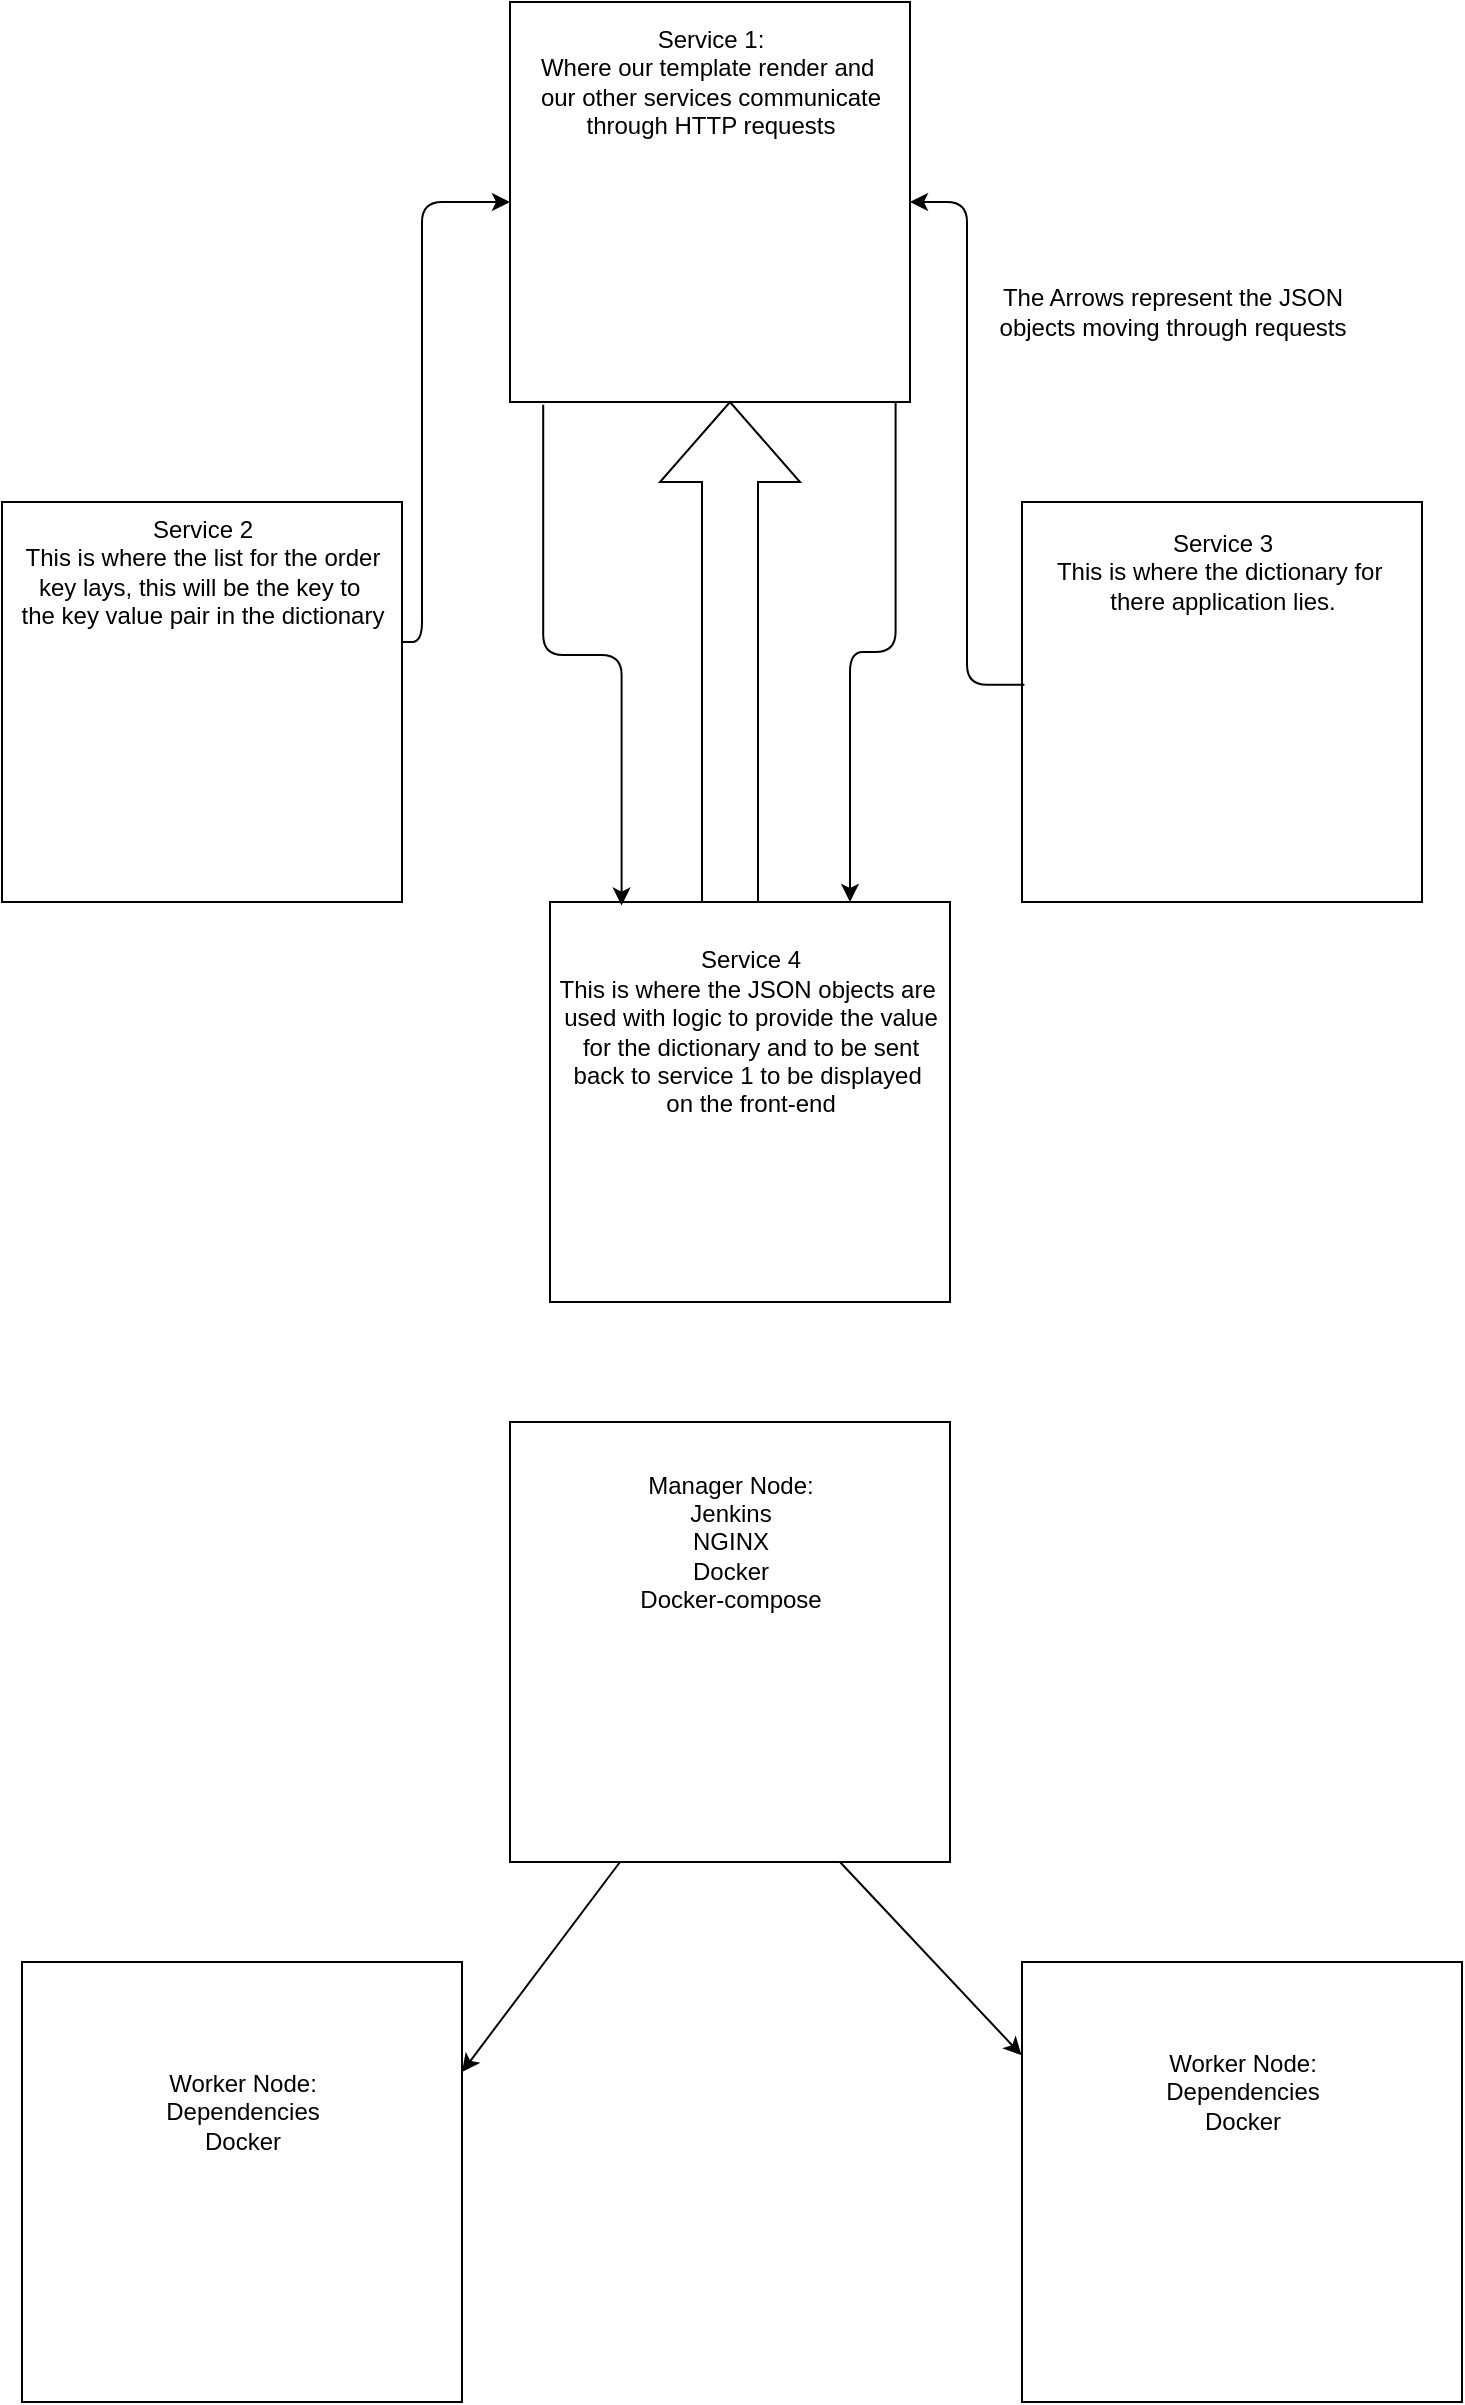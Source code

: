 <mxfile version="13.6.2" type="github">
  <diagram id="8K74Wa6yXs1kILAgcKE8" name="Page-1">
    <mxGraphModel dx="1008" dy="1692" grid="1" gridSize="10" guides="1" tooltips="1" connect="1" arrows="1" fold="1" page="1" pageScale="1" pageWidth="827" pageHeight="1169" math="0" shadow="0">
      <root>
        <mxCell id="0" />
        <mxCell id="1" parent="0" />
        <mxCell id="cet8rkgnmXMgIjBNqV_p-1" value="" style="whiteSpace=wrap;html=1;aspect=fixed;" vertex="1" parent="1">
          <mxGeometry x="550" y="20" width="200" height="200" as="geometry" />
        </mxCell>
        <mxCell id="cet8rkgnmXMgIjBNqV_p-2" value="" style="whiteSpace=wrap;html=1;aspect=fixed;" vertex="1" parent="1">
          <mxGeometry x="314" y="220" width="200" height="200" as="geometry" />
        </mxCell>
        <mxCell id="cet8rkgnmXMgIjBNqV_p-3" value="" style="whiteSpace=wrap;html=1;aspect=fixed;" vertex="1" parent="1">
          <mxGeometry x="40" y="20" width="200" height="200" as="geometry" />
        </mxCell>
        <mxCell id="cet8rkgnmXMgIjBNqV_p-7" value="" style="whiteSpace=wrap;html=1;aspect=fixed;" vertex="1" parent="1">
          <mxGeometry x="294" y="480" width="220" height="220" as="geometry" />
        </mxCell>
        <mxCell id="cet8rkgnmXMgIjBNqV_p-8" value="" style="whiteSpace=wrap;html=1;aspect=fixed;shadow=0;" vertex="1" parent="1">
          <mxGeometry x="294" y="-230" width="200" height="200" as="geometry" />
        </mxCell>
        <mxCell id="cet8rkgnmXMgIjBNqV_p-9" value="" style="edgeStyle=elbowEdgeStyle;elbow=horizontal;endArrow=classic;html=1;entryX=0;entryY=0.5;entryDx=0;entryDy=0;" edge="1" parent="1" target="cet8rkgnmXMgIjBNqV_p-8">
          <mxGeometry width="50" height="50" relative="1" as="geometry">
            <mxPoint x="240" y="90" as="sourcePoint" />
            <mxPoint x="290" y="40" as="targetPoint" />
            <Array as="points">
              <mxPoint x="250" y="80" />
            </Array>
          </mxGeometry>
        </mxCell>
        <mxCell id="cet8rkgnmXMgIjBNqV_p-10" value="" style="edgeStyle=elbowEdgeStyle;elbow=horizontal;endArrow=classic;html=1;exitX=0.006;exitY=0.457;exitDx=0;exitDy=0;exitPerimeter=0;entryX=1;entryY=0.5;entryDx=0;entryDy=0;" edge="1" parent="1" source="cet8rkgnmXMgIjBNqV_p-1" target="cet8rkgnmXMgIjBNqV_p-8">
          <mxGeometry width="50" height="50" relative="1" as="geometry">
            <mxPoint x="480" y="90" as="sourcePoint" />
            <mxPoint x="530" y="40" as="targetPoint" />
          </mxGeometry>
        </mxCell>
        <mxCell id="cet8rkgnmXMgIjBNqV_p-11" value="" style="edgeStyle=elbowEdgeStyle;elbow=vertical;endArrow=classic;html=1;exitX=0.083;exitY=1.007;exitDx=0;exitDy=0;exitPerimeter=0;entryX=0.179;entryY=0.009;entryDx=0;entryDy=0;entryPerimeter=0;" edge="1" parent="1" source="cet8rkgnmXMgIjBNqV_p-8" target="cet8rkgnmXMgIjBNqV_p-2">
          <mxGeometry width="50" height="50" relative="1" as="geometry">
            <mxPoint x="330" y="30" as="sourcePoint" />
            <mxPoint x="380" y="-20" as="targetPoint" />
          </mxGeometry>
        </mxCell>
        <mxCell id="cet8rkgnmXMgIjBNqV_p-13" value="" style="edgeStyle=elbowEdgeStyle;elbow=vertical;endArrow=classic;html=1;exitX=0.964;exitY=1;exitDx=0;exitDy=0;exitPerimeter=0;entryX=0.75;entryY=0;entryDx=0;entryDy=0;" edge="1" parent="1" source="cet8rkgnmXMgIjBNqV_p-8" target="cet8rkgnmXMgIjBNqV_p-2">
          <mxGeometry width="50" height="50" relative="1" as="geometry">
            <mxPoint x="430" y="-30" as="sourcePoint" />
            <mxPoint x="410" y="210" as="targetPoint" />
          </mxGeometry>
        </mxCell>
        <mxCell id="cet8rkgnmXMgIjBNqV_p-15" value="" style="html=1;shadow=0;dashed=0;align=center;verticalAlign=middle;shape=mxgraph.arrows2.arrow;dy=0.6;dx=40;direction=north;notch=0;" vertex="1" parent="1">
          <mxGeometry x="369" y="-30" width="70" height="250" as="geometry" />
        </mxCell>
        <mxCell id="cet8rkgnmXMgIjBNqV_p-16" value="Service 1:&lt;br&gt;Where our template render and&amp;nbsp;&lt;br&gt;our other services communicate&lt;br&gt;through HTTP requests" style="text;html=1;align=center;verticalAlign=middle;resizable=0;points=[];autosize=1;" vertex="1" parent="1">
          <mxGeometry x="299" y="-220" width="190" height="60" as="geometry" />
        </mxCell>
        <mxCell id="cet8rkgnmXMgIjBNqV_p-17" value="Service 4&lt;br&gt;This is where the JSON objects are&amp;nbsp;&lt;br&gt;used with logic to provide the value&lt;br&gt;for the dictionary and to be sent&lt;br&gt;back to service 1 to be displayed&amp;nbsp;&lt;br&gt;on the front-end&lt;br&gt;" style="text;html=1;align=center;verticalAlign=middle;resizable=0;points=[];autosize=1;" vertex="1" parent="1">
          <mxGeometry x="309" y="240" width="210" height="90" as="geometry" />
        </mxCell>
        <mxCell id="cet8rkgnmXMgIjBNqV_p-18" value="Service 3&lt;br&gt;This is where the dictionary for&amp;nbsp;&lt;br&gt;there application lies." style="text;html=1;align=center;verticalAlign=middle;resizable=0;points=[];autosize=1;" vertex="1" parent="1">
          <mxGeometry x="560" y="30" width="180" height="50" as="geometry" />
        </mxCell>
        <mxCell id="cet8rkgnmXMgIjBNqV_p-19" value="Service 2&lt;br&gt;This is where the list for the order&lt;br&gt;key lays, this will be the key to&amp;nbsp;&lt;br&gt;the key value pair in the dictionary" style="text;html=1;align=center;verticalAlign=middle;resizable=0;points=[];autosize=1;" vertex="1" parent="1">
          <mxGeometry x="40" y="25" width="200" height="60" as="geometry" />
        </mxCell>
        <mxCell id="cet8rkgnmXMgIjBNqV_p-22" value="The Arrows represent the JSON &lt;br&gt;objects moving through requests" style="text;html=1;align=center;verticalAlign=middle;resizable=0;points=[];autosize=1;" vertex="1" parent="1">
          <mxGeometry x="530" y="-90" width="190" height="30" as="geometry" />
        </mxCell>
        <mxCell id="cet8rkgnmXMgIjBNqV_p-23" value="" style="whiteSpace=wrap;html=1;aspect=fixed;" vertex="1" parent="1">
          <mxGeometry x="550" y="750" width="220" height="220" as="geometry" />
        </mxCell>
        <mxCell id="cet8rkgnmXMgIjBNqV_p-24" value="" style="whiteSpace=wrap;html=1;aspect=fixed;" vertex="1" parent="1">
          <mxGeometry x="50" y="750" width="220" height="220" as="geometry" />
        </mxCell>
        <mxCell id="cet8rkgnmXMgIjBNqV_p-25" value="Worker Node:&lt;br&gt;Dependencies&lt;br&gt;Docker" style="text;html=1;align=center;verticalAlign=middle;resizable=0;points=[];autosize=1;" vertex="1" parent="1">
          <mxGeometry x="115" y="800" width="90" height="50" as="geometry" />
        </mxCell>
        <mxCell id="cet8rkgnmXMgIjBNqV_p-26" value="Worker Node:&lt;br&gt;Dependencies&lt;br&gt;Docker" style="text;html=1;align=center;verticalAlign=middle;resizable=0;points=[];autosize=1;" vertex="1" parent="1">
          <mxGeometry x="615" y="790" width="90" height="50" as="geometry" />
        </mxCell>
        <mxCell id="cet8rkgnmXMgIjBNqV_p-27" value="Manager Node:&lt;br&gt;Jenkins&lt;br&gt;NGINX&lt;br&gt;Docker&lt;br&gt;Docker-compose" style="text;html=1;align=center;verticalAlign=middle;resizable=0;points=[];autosize=1;" vertex="1" parent="1">
          <mxGeometry x="349" y="505" width="110" height="70" as="geometry" />
        </mxCell>
        <mxCell id="cet8rkgnmXMgIjBNqV_p-37" value="" style="endArrow=classic;html=1;exitX=0.75;exitY=1;exitDx=0;exitDy=0;entryX=-0.001;entryY=0.212;entryDx=0;entryDy=0;entryPerimeter=0;" edge="1" parent="1" source="cet8rkgnmXMgIjBNqV_p-7" target="cet8rkgnmXMgIjBNqV_p-23">
          <mxGeometry width="50" height="50" relative="1" as="geometry">
            <mxPoint x="530" y="730" as="sourcePoint" />
            <mxPoint x="580" y="680" as="targetPoint" />
          </mxGeometry>
        </mxCell>
        <mxCell id="cet8rkgnmXMgIjBNqV_p-38" value="" style="endArrow=classic;html=1;exitX=0.25;exitY=1;exitDx=0;exitDy=0;entryX=1;entryY=0.25;entryDx=0;entryDy=0;" edge="1" parent="1" source="cet8rkgnmXMgIjBNqV_p-7" target="cet8rkgnmXMgIjBNqV_p-24">
          <mxGeometry width="50" height="50" relative="1" as="geometry">
            <mxPoint x="540" y="740" as="sourcePoint" />
            <mxPoint x="590" y="690" as="targetPoint" />
          </mxGeometry>
        </mxCell>
      </root>
    </mxGraphModel>
  </diagram>
</mxfile>
